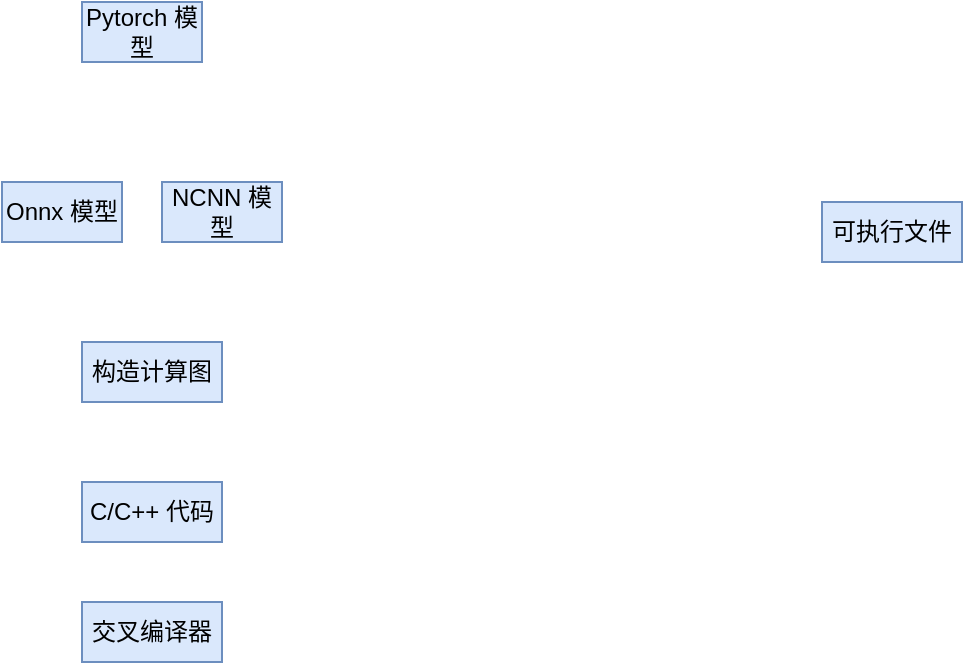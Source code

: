 <mxfile version="20.6.0" type="github">
  <diagram id="M7mX8bExN5qqKjhzZMwS" name="第 1 页">
    <mxGraphModel dx="1426" dy="769" grid="1" gridSize="10" guides="1" tooltips="1" connect="1" arrows="1" fold="1" page="1" pageScale="1" pageWidth="827" pageHeight="1169" math="0" shadow="0">
      <root>
        <mxCell id="0" />
        <mxCell id="1" parent="0" />
        <mxCell id="K53HRc0P6TqOhL3wvPhH-1" value="Pytorch 模型" style="rounded=0;whiteSpace=wrap;html=1;fillColor=#dae8fc;strokeColor=#6c8ebf;" vertex="1" parent="1">
          <mxGeometry x="80" y="70" width="60" height="30" as="geometry" />
        </mxCell>
        <mxCell id="K53HRc0P6TqOhL3wvPhH-2" value="Onnx 模型" style="rounded=0;whiteSpace=wrap;html=1;fillColor=#dae8fc;strokeColor=#6c8ebf;" vertex="1" parent="1">
          <mxGeometry x="40" y="160" width="60" height="30" as="geometry" />
        </mxCell>
        <mxCell id="K53HRc0P6TqOhL3wvPhH-3" value="NCNN 模型" style="rounded=0;whiteSpace=wrap;html=1;fillColor=#dae8fc;strokeColor=#6c8ebf;" vertex="1" parent="1">
          <mxGeometry x="120" y="160" width="60" height="30" as="geometry" />
        </mxCell>
        <mxCell id="K53HRc0P6TqOhL3wvPhH-4" value="C/C++ 代码" style="rounded=0;whiteSpace=wrap;html=1;fillColor=#dae8fc;strokeColor=#6c8ebf;" vertex="1" parent="1">
          <mxGeometry x="80" y="310" width="70" height="30" as="geometry" />
        </mxCell>
        <mxCell id="K53HRc0P6TqOhL3wvPhH-5" value="交叉编译器" style="rounded=0;whiteSpace=wrap;html=1;fillColor=#dae8fc;strokeColor=#6c8ebf;" vertex="1" parent="1">
          <mxGeometry x="80" y="370" width="70" height="30" as="geometry" />
        </mxCell>
        <mxCell id="K53HRc0P6TqOhL3wvPhH-6" value="可执行文件" style="rounded=0;whiteSpace=wrap;html=1;fillColor=#dae8fc;strokeColor=#6c8ebf;" vertex="1" parent="1">
          <mxGeometry x="450" y="170" width="70" height="30" as="geometry" />
        </mxCell>
        <mxCell id="K53HRc0P6TqOhL3wvPhH-8" value="构造计算图" style="rounded=0;whiteSpace=wrap;html=1;fillColor=#dae8fc;strokeColor=#6c8ebf;" vertex="1" parent="1">
          <mxGeometry x="80" y="240" width="70" height="30" as="geometry" />
        </mxCell>
      </root>
    </mxGraphModel>
  </diagram>
</mxfile>
